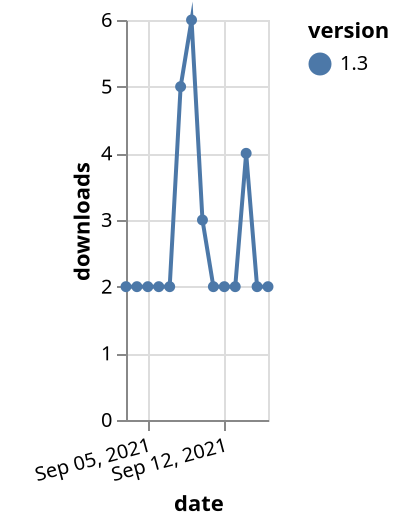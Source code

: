 {"$schema": "https://vega.github.io/schema/vega-lite/v5.json", "description": "A simple bar chart with embedded data.", "data": {"values": [{"date": "2021-09-03", "total": 4030, "delta": 2, "version": "1.3"}, {"date": "2021-09-04", "total": 4032, "delta": 2, "version": "1.3"}, {"date": "2021-09-05", "total": 4034, "delta": 2, "version": "1.3"}, {"date": "2021-09-06", "total": 4036, "delta": 2, "version": "1.3"}, {"date": "2021-09-07", "total": 4038, "delta": 2, "version": "1.3"}, {"date": "2021-09-08", "total": 4043, "delta": 5, "version": "1.3"}, {"date": "2021-09-09", "total": 4049, "delta": 6, "version": "1.3"}, {"date": "2021-09-10", "total": 4052, "delta": 3, "version": "1.3"}, {"date": "2021-09-11", "total": 4054, "delta": 2, "version": "1.3"}, {"date": "2021-09-12", "total": 4056, "delta": 2, "version": "1.3"}, {"date": "2021-09-13", "total": 4058, "delta": 2, "version": "1.3"}, {"date": "2021-09-14", "total": 4062, "delta": 4, "version": "1.3"}, {"date": "2021-09-15", "total": 4064, "delta": 2, "version": "1.3"}, {"date": "2021-09-16", "total": 4066, "delta": 2, "version": "1.3"}]}, "width": "container", "mark": {"type": "line", "point": {"filled": true}}, "encoding": {"x": {"field": "date", "type": "temporal", "timeUnit": "yearmonthdate", "title": "date", "axis": {"labelAngle": -15}}, "y": {"field": "delta", "type": "quantitative", "title": "downloads"}, "color": {"field": "version", "type": "nominal"}, "tooltip": {"field": "delta"}}}